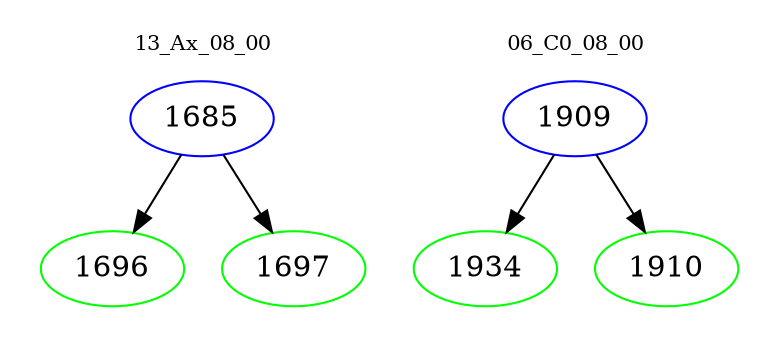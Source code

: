 digraph{
subgraph cluster_0 {
color = white
label = "13_Ax_08_00";
fontsize=10;
T0_1685 [label="1685", color="blue"]
T0_1685 -> T0_1696 [color="black"]
T0_1696 [label="1696", color="green"]
T0_1685 -> T0_1697 [color="black"]
T0_1697 [label="1697", color="green"]
}
subgraph cluster_1 {
color = white
label = "06_C0_08_00";
fontsize=10;
T1_1909 [label="1909", color="blue"]
T1_1909 -> T1_1934 [color="black"]
T1_1934 [label="1934", color="green"]
T1_1909 -> T1_1910 [color="black"]
T1_1910 [label="1910", color="green"]
}
}
